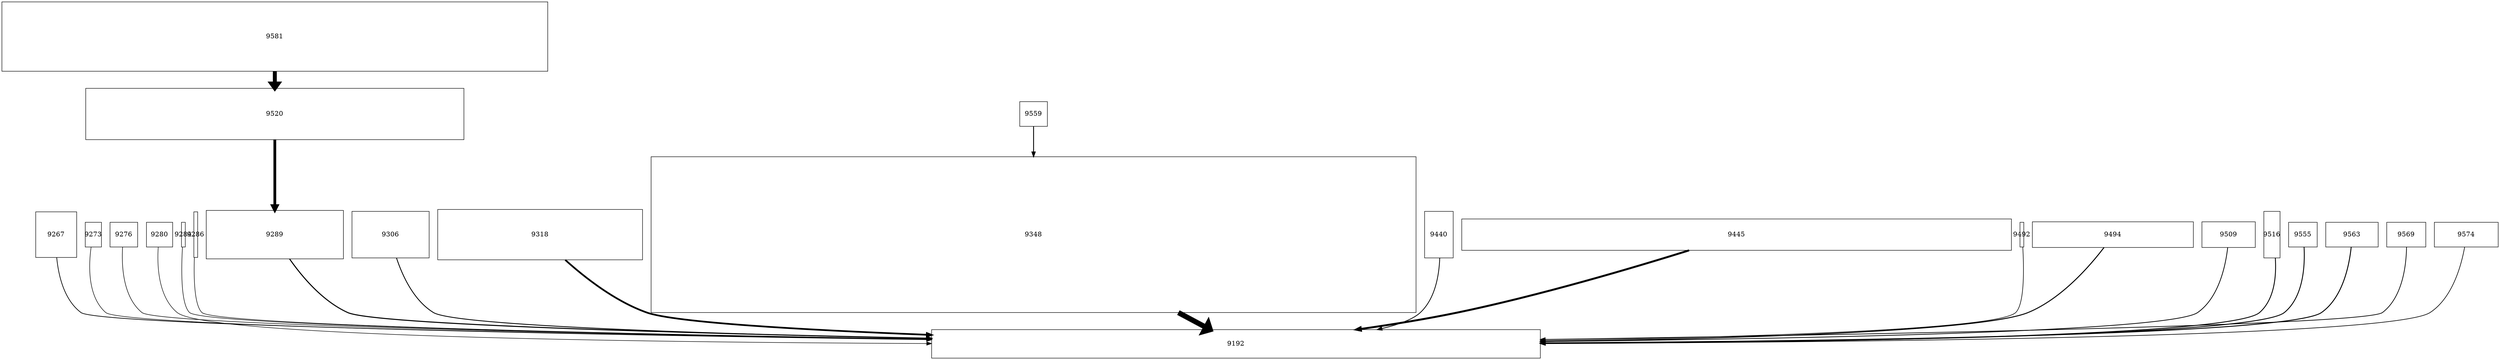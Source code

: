 digraph G {
    9192 [ shape=rectangle,width=17.75,height=0.83333333333333,fixedsize=true,id=29001,type=0 ];
    9267 [ shape=rectangle,width=1.1944444444444,height=1.3333333333333,fixedsize=true,id=29077,type=0 ];
    9273 [ shape=rectangle,width=0.47222222222222,height=0.72222222222222,fixedsize=true,id=29083,type=0 ];
    9276 [ shape=rectangle,width=0.80555555555556,height=0.72222222222222,fixedsize=true,id=29086,type=0 ];
    9280 [ shape=rectangle,width=0.76388888888889,height=0.72222222222222,fixedsize=true,id=29090,type=0 ];
    9284 [ shape=rectangle,width=0.11111111111111,height=0.72222222222222,fixedsize=true,id=29094,type=0 ];
    9286 [ shape=rectangle,width=0.11111111111111,height=1.3333333333333,fixedsize=true,id=29096,type=0 ];
    9289 [ shape=rectangle,width=4,height=1.4166666666667,fixedsize=true,id=29099,type=0 ];
    9306 [ shape=rectangle,width=2.25,height=1.3611111111111,fixedsize=true,id=29116,type=0 ];
    9318 [ shape=rectangle,width=5.9722222222222,height=1.4722222222222,fixedsize=true,id=29128,type=0 ];
    9348 [ shape=rectangle,width=22.305555555556,height=4.5555555555556,fixedsize=true,id=29158,type=0 ];
    9440 [ shape=rectangle,width=0.83333333333333,height=1.3611111111111,fixedsize=true,id=29250,type=0 ];
    9445 [ shape=rectangle,width=16.027777777778,height=0.91666666666667,fixedsize=true,id=29255,type=0 ];
    9492 [ shape=rectangle,width=0.11111111111111,height=0.72222222222222,fixedsize=true,id=29302,type=0 ];
    9494 [ shape=rectangle,width=4.6944444444444,height=0.75,fixedsize=true,id=29304,type=0 ];
    9509 [ shape=rectangle,width=1.5555555555556,height=0.75,fixedsize=true,id=29319,type=0 ];
    9516 [ shape=rectangle,width=0.47222222222222,height=1.3611111111111,fixedsize=true,id=29326,type=0 ];
    9520 [ shape=rectangle,width=11.027777777778,height=1.5,fixedsize=true,id=29330,type=0 ];
    9555 [ shape=rectangle,width=0.83333333333333,height=0.72222222222222,fixedsize=true,id=29365,type=0 ];
    9559 [ shape=rectangle,width=0.80555555555556,height=0.72222222222222,fixedsize=true,id=29369,type=0 ];
    9563 [ shape=rectangle,width=1.5277777777778,height=0.72222222222222,fixedsize=true,id=29373,type=0 ];
    9569 [ shape=rectangle,width=1.1388888888889,height=0.72222222222222,fixedsize=true,id=29379,type=0 ];
    9574 [ shape=rectangle,width=1.8611111111111,height=0.72222222222222,fixedsize=true,id=29384,type=0 ];
    9581 [ shape=rectangle,width=15.916666666667,height=2.0277777777778,fixedsize=true,id=29391,type=0 ];
    9581 -> 9520 [ id=64043,style="setlinewidth(8.2699386503067)" ];
    9555 -> 9192 [ id=64052,style="setlinewidth(1.7975460122699)" ];
    9348 -> 9192 [ id=64064,style="setlinewidth(11)" ];
    9318 -> 9192 [ id=64068,style="setlinewidth(3.5766871165644)" ];
    9520 -> 9289 [ id=64071,style="setlinewidth(5.7852760736196)" ];
    9445 -> 9192 [ id=64082,style="setlinewidth(4.0674846625767)" ];
    9289 -> 9192 [ id=64092,style="setlinewidth(2.1349693251534)" ];
    9516 -> 9192 [ id=64096,style="setlinewidth(1.7668711656442)" ];
    9574 -> 9192 [ id=64098,style="setlinewidth(1.2760736196319)" ];
    9494 -> 9192 [ id=64103,style="setlinewidth(1.9815950920245)" ];
    9559 -> 9348 [ id=64132,style="setlinewidth(1.7668711656442)" ];
    9306 -> 9192 [ id=64169,style="setlinewidth(1.7055214723926)" ];
    9569 -> 9192 [ id=64187,style="setlinewidth(1.4294478527607)" ];
    9267 -> 9192 [ id=64201,style="setlinewidth(1.398773006135)" ];
    9563 -> 9192 [ id=64210,style="setlinewidth(1.8588957055215)" ];
    9286 -> 9192 [ id=64228,style="setlinewidth(1.0613496932515)" ];
    9276 -> 9192 [ id=64254,style="setlinewidth(1.0920245398773)" ];
    9440 -> 9192 [ id=64270,style="setlinewidth(1.5521472392638)" ];
    9509 -> 9192 [ id=64331,style="setlinewidth(1.521472392638)" ];
    9280 -> 9192 [ id=64344,style="setlinewidth(1.0306748466258)" ];
    9492 -> 9192 [ id=64407,style="setlinewidth(1.1840490797546)" ];
    9284 -> 9192 [ id=64417,style="setlinewidth(1.0613496932515)" ];
    9273 -> 9192 [ id=64427,style="setlinewidth(1.0613496932515)" ];
}
